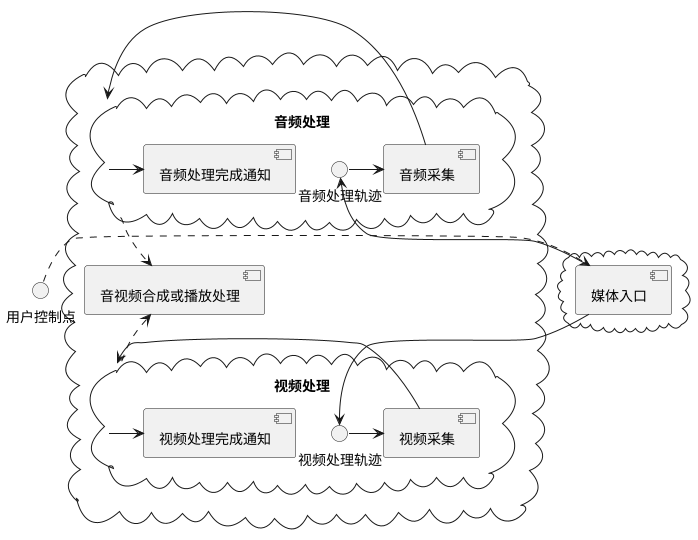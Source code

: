 @startuml

interface 用户控制点

cloud {
用户控制点 .> [媒体入口]
}

cloud {
 [音视频合成或播放处理] <.. [视频处理]
 [音频处理] ..> [音视频合成或播放处理]
}

cloud "音频处理" {
音频处理轨迹 <-- [媒体入口]
音频处理轨迹 ->[音频采集]
[音频采集] -> [音频处理]
[音频处理] -> [音频处理完成通知]
}

cloud "视频处理" {
[媒体入口] --> 视频处理轨迹
视频处理轨迹 ->[视频采集]
[视频采集] -> [视频处理]
[视频处理] -> [视频处理完成通知]
}

@enduml